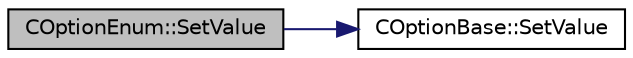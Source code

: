 digraph "COptionEnum::SetValue"
{
  edge [fontname="Helvetica",fontsize="10",labelfontname="Helvetica",labelfontsize="10"];
  node [fontname="Helvetica",fontsize="10",shape=record];
  rankdir="LR";
  Node6 [label="COptionEnum::SetValue",height=0.2,width=0.4,color="black", fillcolor="grey75", style="filled", fontcolor="black"];
  Node6 -> Node7 [color="midnightblue",fontsize="10",style="solid",fontname="Helvetica"];
  Node7 [label="COptionBase::SetValue",height=0.2,width=0.4,color="black", fillcolor="white", style="filled",URL="$class_c_option_base.html#a452d76b5c3dfa641fc9a316cebd7d1c8"];
}
